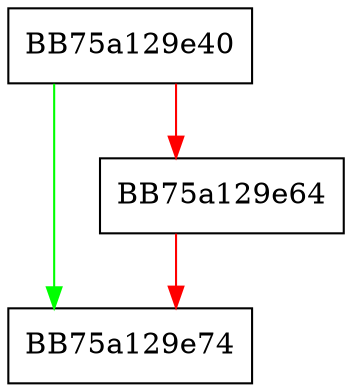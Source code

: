 digraph push_alt {
  node [shape="box"];
  graph [splines=ortho];
  BB75a129e40 -> BB75a129e74 [color="green"];
  BB75a129e40 -> BB75a129e64 [color="red"];
  BB75a129e64 -> BB75a129e74 [color="red"];
}